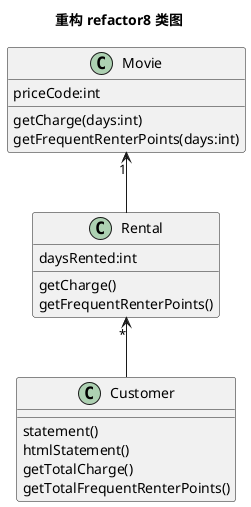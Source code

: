 @startuml
title 重构 refactor8 类图

Movie "1" <-- Rental
Rental "*" <--  Customer

class Movie {
priceCode:int
getCharge(days:int)
getFrequentRenterPoints(days:int)
}

class Rental {
daysRented:int
getCharge()
getFrequentRenterPoints()
}

class Customer {
statement()
htmlStatement()
getTotalCharge()
getTotalFrequentRenterPoints()
}

@enduml